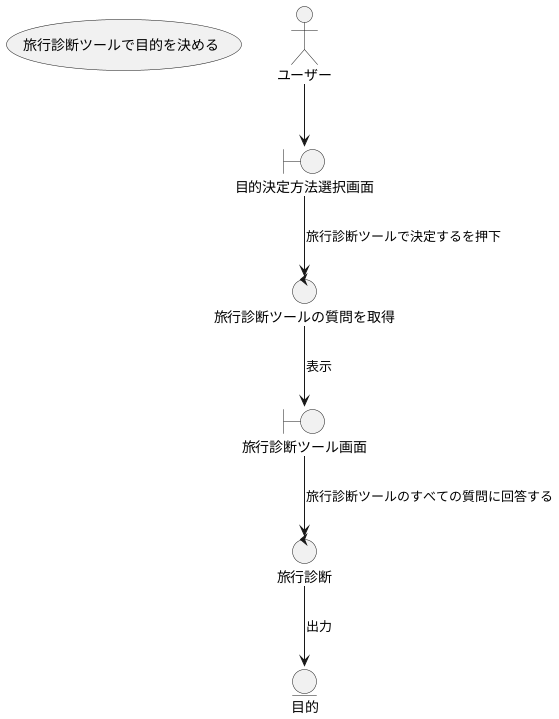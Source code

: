 @startuml

usecase 旅行診断ツールで目的を決める

actor ユーザー

boundary 目的決定方法選択画面
boundary 旅行診断ツール画面

control 旅行診断ツールの質問を取得
control 旅行診断

entity 目的

ユーザー --> 目的決定方法選択画面
目的決定方法選択画面 --> 旅行診断ツールの質問を取得 : 旅行診断ツールで決定するを押下
旅行診断ツールの質問を取得 --> 旅行診断ツール画面 : 表示
旅行診断ツール画面 --> 旅行診断 : 旅行診断ツールのすべての質問に回答する
旅行診断 --> 目的 : 出力

@enduml